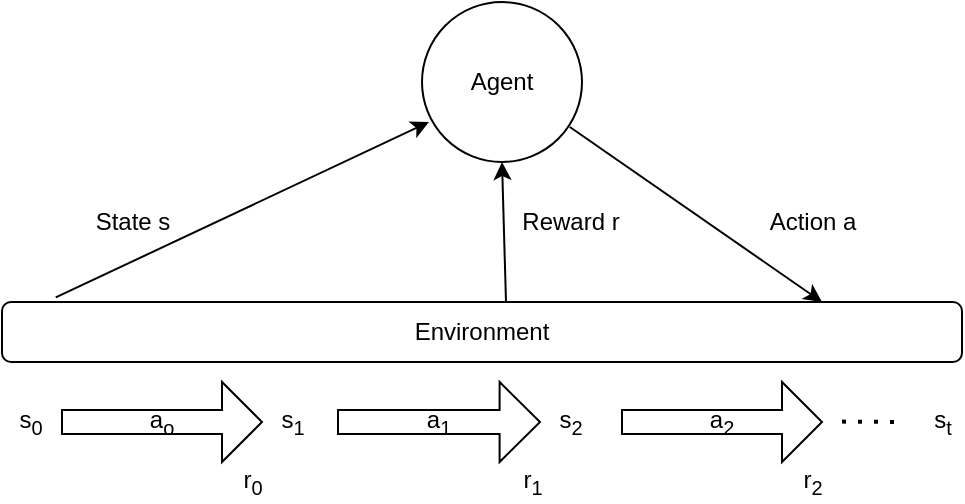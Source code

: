 <mxfile version="16.2.4" type="device"><diagram id="Se17zw_aG9pumaTyQ_9y" name="Page-1"><mxGraphModel dx="741" dy="1040" grid="1" gridSize="10" guides="1" tooltips="1" connect="1" arrows="1" fold="1" page="1" pageScale="1" pageWidth="850" pageHeight="1100" math="0" shadow="0"><root><mxCell id="0"/><mxCell id="1" parent="0"/><mxCell id="Qh8EYa6R4I4jXiFyRoAD-2" value="Environment" style="rounded=1;whiteSpace=wrap;html=1;" parent="1" vertex="1"><mxGeometry x="50" y="160" width="480" height="30" as="geometry"/></mxCell><mxCell id="Qh8EYa6R4I4jXiFyRoAD-3" value="" style="endArrow=classic;html=1;rounded=0;exitX=0.525;exitY=0;exitDx=0;exitDy=0;exitPerimeter=0;" parent="1" source="Qh8EYa6R4I4jXiFyRoAD-2" edge="1"><mxGeometry width="50" height="50" relative="1" as="geometry"><mxPoint x="280.24" y="140" as="sourcePoint"/><mxPoint x="300" y="90" as="targetPoint"/><Array as="points"><mxPoint x="300" y="90"/></Array></mxGeometry></mxCell><mxCell id="Qh8EYa6R4I4jXiFyRoAD-4" value="" style="endArrow=classic;html=1;rounded=0;exitX=0.056;exitY=-0.076;exitDx=0;exitDy=0;exitPerimeter=0;" parent="1" source="Qh8EYa6R4I4jXiFyRoAD-2" edge="1"><mxGeometry width="50" height="50" relative="1" as="geometry"><mxPoint x="60" y="130" as="sourcePoint"/><mxPoint x="263.5" y="70" as="targetPoint"/><Array as="points"><mxPoint x="263.5" y="70"/></Array></mxGeometry></mxCell><mxCell id="Qh8EYa6R4I4jXiFyRoAD-5" value="" style="endArrow=classic;html=1;rounded=0;exitX=0.924;exitY=0.781;exitDx=0;exitDy=0;exitPerimeter=0;" parent="1" source="Qh8EYa6R4I4jXiFyRoAD-19" edge="1"><mxGeometry width="50" height="50" relative="1" as="geometry"><mxPoint x="410" y="110" as="sourcePoint"/><mxPoint x="460" y="160" as="targetPoint"/></mxGeometry></mxCell><mxCell id="Qh8EYa6R4I4jXiFyRoAD-6" value="State s" style="text;html=1;align=center;verticalAlign=middle;resizable=0;points=[];autosize=1;strokeColor=none;fillColor=none;" parent="1" vertex="1"><mxGeometry x="90" y="110" width="50" height="20" as="geometry"/></mxCell><mxCell id="Qh8EYa6R4I4jXiFyRoAD-7" value="Reward r" style="text;html=1;align=center;verticalAlign=middle;resizable=0;points=[];autosize=1;strokeColor=none;fillColor=none;" parent="1" vertex="1"><mxGeometry x="304" y="110" width="60" height="20" as="geometry"/></mxCell><mxCell id="Qh8EYa6R4I4jXiFyRoAD-8" value="Action a" style="text;html=1;align=center;verticalAlign=middle;resizable=0;points=[];autosize=1;strokeColor=none;fillColor=none;" parent="1" vertex="1"><mxGeometry x="425" y="110" width="60" height="20" as="geometry"/></mxCell><mxCell id="Qh8EYa6R4I4jXiFyRoAD-12" value="a&lt;sub&gt;o&lt;/sub&gt;" style="shape=singleArrow;whiteSpace=wrap;html=1;" parent="1" vertex="1"><mxGeometry x="80" y="200" width="100" height="40" as="geometry"/></mxCell><mxCell id="Qh8EYa6R4I4jXiFyRoAD-13" value="a&lt;sub&gt;1&lt;/sub&gt;" style="shape=singleArrow;whiteSpace=wrap;html=1;" parent="1" vertex="1"><mxGeometry x="218" y="200" width="101" height="40" as="geometry"/></mxCell><mxCell id="Qh8EYa6R4I4jXiFyRoAD-14" value="s&lt;sub&gt;0&lt;/sub&gt;" style="text;html=1;resizable=0;autosize=1;align=center;verticalAlign=middle;points=[];fillColor=none;strokeColor=none;rounded=0;" parent="1" vertex="1"><mxGeometry x="49" y="210" width="30" height="20" as="geometry"/></mxCell><mxCell id="Qh8EYa6R4I4jXiFyRoAD-15" value="s&lt;sub&gt;1&lt;/sub&gt;" style="text;html=1;resizable=0;autosize=1;align=center;verticalAlign=middle;points=[];fillColor=none;strokeColor=none;rounded=0;" parent="1" vertex="1"><mxGeometry x="180" y="210" width="30" height="20" as="geometry"/></mxCell><mxCell id="Qh8EYa6R4I4jXiFyRoAD-16" value="s&lt;sub&gt;2&lt;/sub&gt;" style="text;html=1;resizable=0;autosize=1;align=center;verticalAlign=middle;points=[];fillColor=none;strokeColor=none;rounded=0;" parent="1" vertex="1"><mxGeometry x="319" y="210" width="30" height="20" as="geometry"/></mxCell><mxCell id="Qh8EYa6R4I4jXiFyRoAD-17" value="a&lt;sub&gt;2&lt;/sub&gt;" style="shape=singleArrow;whiteSpace=wrap;html=1;" parent="1" vertex="1"><mxGeometry x="360" y="200" width="100" height="40" as="geometry"/></mxCell><mxCell id="Qh8EYa6R4I4jXiFyRoAD-18" value="" style="endArrow=none;dashed=1;html=1;dashPattern=1 3;strokeWidth=2;rounded=0;" parent="1" edge="1"><mxGeometry width="50" height="50" relative="1" as="geometry"><mxPoint x="470" y="219.8" as="sourcePoint"/><mxPoint x="500" y="220" as="targetPoint"/><Array as="points"><mxPoint x="470" y="219.8"/></Array></mxGeometry></mxCell><mxCell id="Qh8EYa6R4I4jXiFyRoAD-19" value="Agent" style="ellipse;whiteSpace=wrap;html=1;aspect=fixed;" parent="1" vertex="1"><mxGeometry x="260" y="10" width="80" height="80" as="geometry"/></mxCell><mxCell id="Qh8EYa6R4I4jXiFyRoAD-20" value="r&lt;sub&gt;0&lt;/sub&gt;" style="text;html=1;resizable=0;autosize=1;align=center;verticalAlign=middle;points=[];fillColor=none;strokeColor=none;rounded=0;" parent="1" vertex="1"><mxGeometry x="160" y="240" width="30" height="20" as="geometry"/></mxCell><mxCell id="Qh8EYa6R4I4jXiFyRoAD-21" value="r&lt;sub&gt;1&lt;/sub&gt;" style="text;html=1;resizable=0;autosize=1;align=center;verticalAlign=middle;points=[];fillColor=none;strokeColor=none;rounded=0;" parent="1" vertex="1"><mxGeometry x="300" y="240" width="30" height="20" as="geometry"/></mxCell><mxCell id="Qh8EYa6R4I4jXiFyRoAD-22" value="r&lt;sub&gt;2&lt;/sub&gt;" style="text;html=1;resizable=0;autosize=1;align=center;verticalAlign=middle;points=[];fillColor=none;strokeColor=none;rounded=0;" parent="1" vertex="1"><mxGeometry x="440" y="240" width="30" height="20" as="geometry"/></mxCell><mxCell id="Qh8EYa6R4I4jXiFyRoAD-23" value="s&lt;sub&gt;t&lt;/sub&gt;" style="text;html=1;resizable=0;autosize=1;align=center;verticalAlign=middle;points=[];fillColor=none;strokeColor=none;rounded=0;" parent="1" vertex="1"><mxGeometry x="510" y="210" width="20" height="20" as="geometry"/></mxCell></root></mxGraphModel></diagram></mxfile>